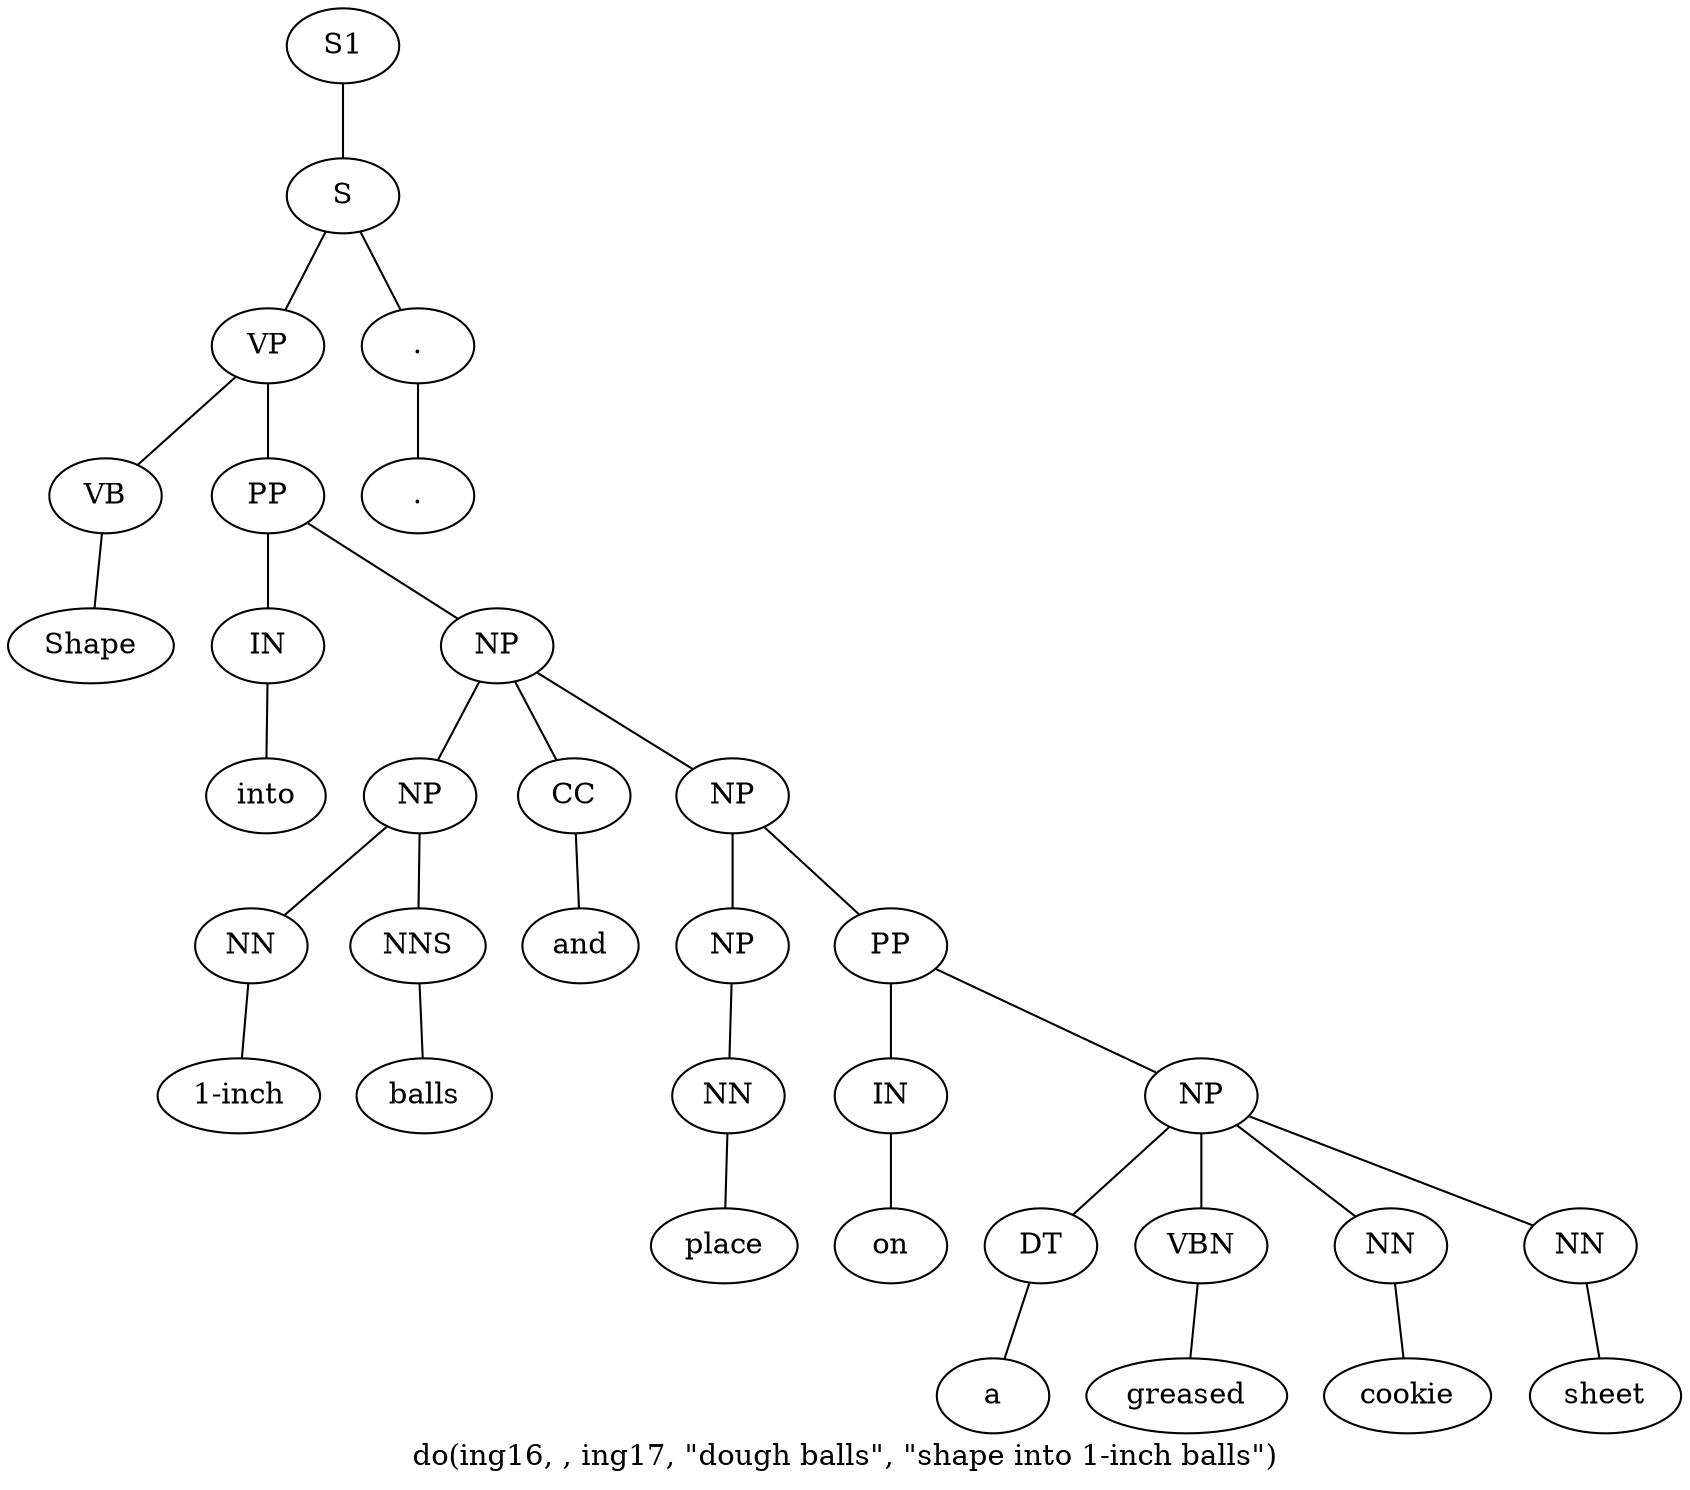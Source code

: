 graph SyntaxGraph {
	label = "do(ing16, , ing17, \"dough balls\", \"shape into 1-inch balls\")";
	Node0 [label="S1"];
	Node1 [label="S"];
	Node2 [label="VP"];
	Node3 [label="VB"];
	Node4 [label="Shape"];
	Node5 [label="PP"];
	Node6 [label="IN"];
	Node7 [label="into"];
	Node8 [label="NP"];
	Node9 [label="NP"];
	Node10 [label="NN"];
	Node11 [label="1-inch"];
	Node12 [label="NNS"];
	Node13 [label="balls"];
	Node14 [label="CC"];
	Node15 [label="and"];
	Node16 [label="NP"];
	Node17 [label="NP"];
	Node18 [label="NN"];
	Node19 [label="place"];
	Node20 [label="PP"];
	Node21 [label="IN"];
	Node22 [label="on"];
	Node23 [label="NP"];
	Node24 [label="DT"];
	Node25 [label="a"];
	Node26 [label="VBN"];
	Node27 [label="greased"];
	Node28 [label="NN"];
	Node29 [label="cookie"];
	Node30 [label="NN"];
	Node31 [label="sheet"];
	Node32 [label="."];
	Node33 [label="."];

	Node0 -- Node1;
	Node1 -- Node2;
	Node1 -- Node32;
	Node2 -- Node3;
	Node2 -- Node5;
	Node3 -- Node4;
	Node5 -- Node6;
	Node5 -- Node8;
	Node6 -- Node7;
	Node8 -- Node9;
	Node8 -- Node14;
	Node8 -- Node16;
	Node9 -- Node10;
	Node9 -- Node12;
	Node10 -- Node11;
	Node12 -- Node13;
	Node14 -- Node15;
	Node16 -- Node17;
	Node16 -- Node20;
	Node17 -- Node18;
	Node18 -- Node19;
	Node20 -- Node21;
	Node20 -- Node23;
	Node21 -- Node22;
	Node23 -- Node24;
	Node23 -- Node26;
	Node23 -- Node28;
	Node23 -- Node30;
	Node24 -- Node25;
	Node26 -- Node27;
	Node28 -- Node29;
	Node30 -- Node31;
	Node32 -- Node33;
}